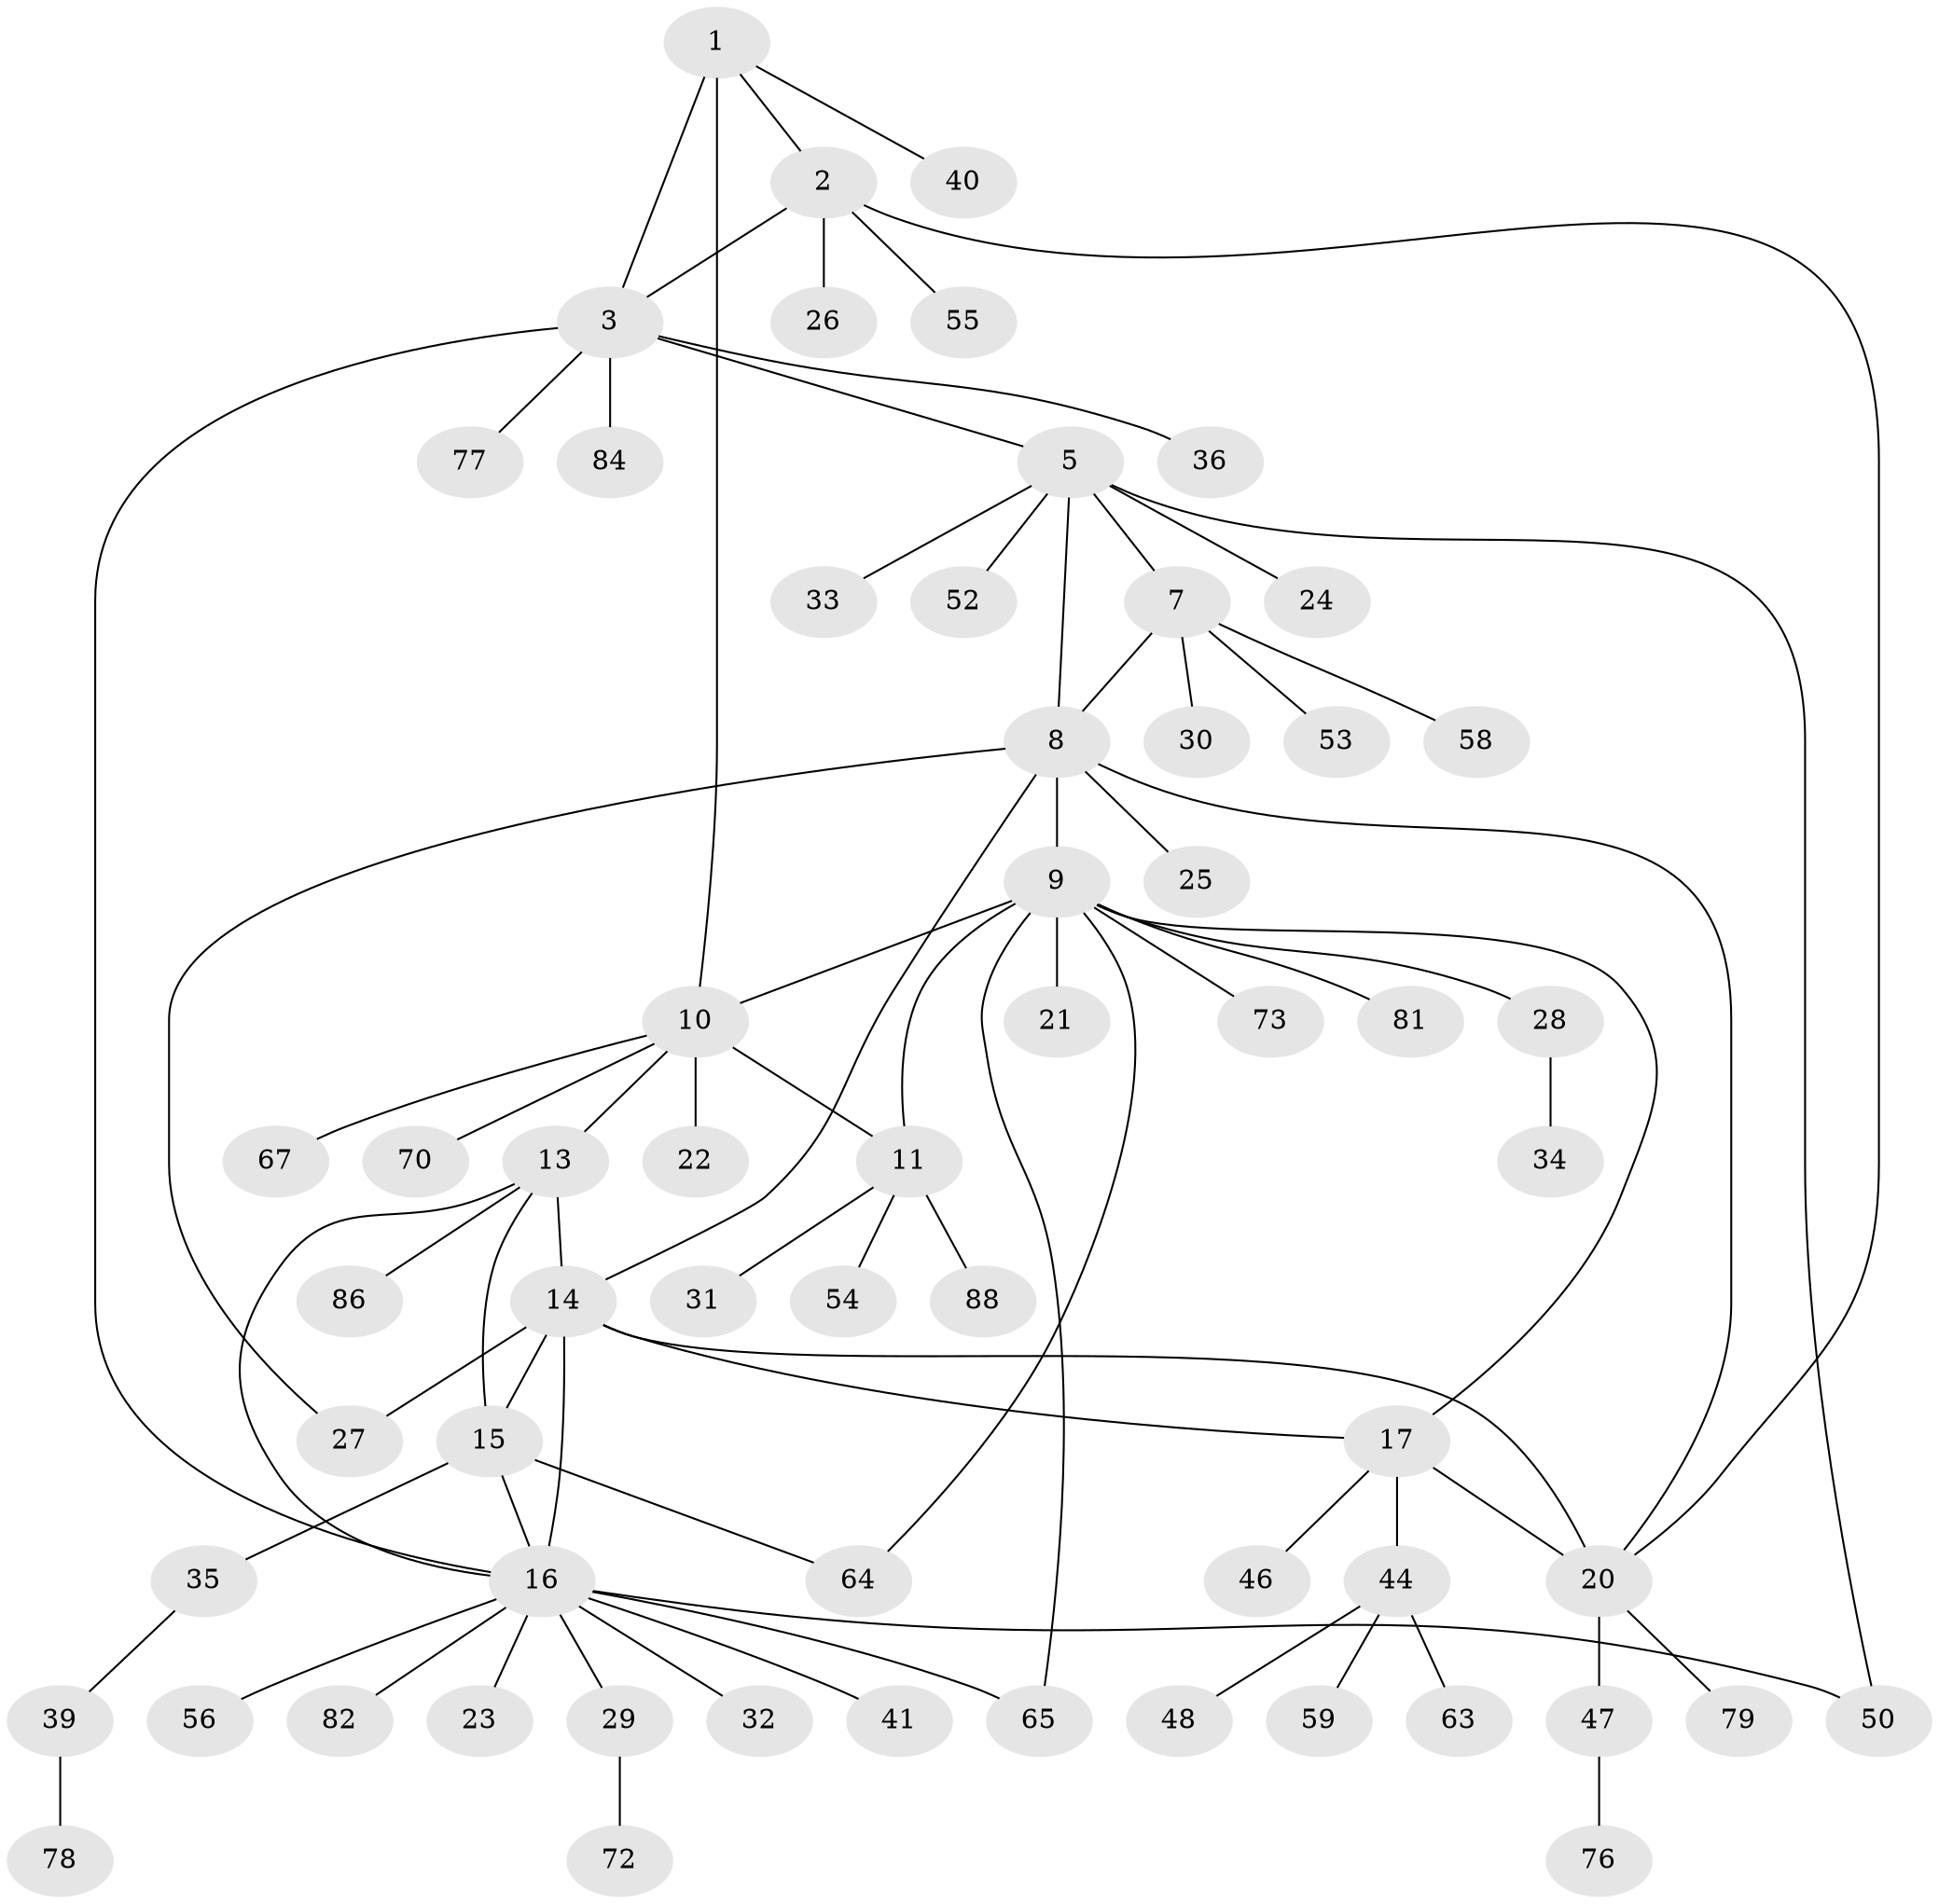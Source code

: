 // Generated by graph-tools (version 1.1) at 2025/52/02/27/25 19:52:18]
// undirected, 62 vertices, 78 edges
graph export_dot {
graph [start="1"]
  node [color=gray90,style=filled];
  1 [super="+66"];
  2 [super="+43"];
  3 [super="+4"];
  5 [super="+6"];
  7;
  8 [super="+85"];
  9 [super="+61"];
  10 [super="+12"];
  11 [super="+57"];
  13;
  14 [super="+19"];
  15 [super="+69"];
  16 [super="+38"];
  17 [super="+18"];
  20 [super="+45"];
  21 [super="+60"];
  22;
  23 [super="+87"];
  24 [super="+74"];
  25;
  26 [super="+42"];
  27;
  28;
  29 [super="+68"];
  30;
  31;
  32;
  33;
  34 [super="+37"];
  35;
  36;
  39;
  40 [super="+71"];
  41;
  44 [super="+51"];
  46 [super="+49"];
  47;
  48;
  50 [super="+62"];
  52;
  53;
  54;
  55;
  56 [super="+75"];
  58;
  59;
  63;
  64 [super="+80"];
  65;
  67;
  70 [super="+83"];
  72;
  73;
  76;
  77;
  78;
  79;
  81;
  82;
  84;
  86;
  88;
  1 -- 2;
  1 -- 3 [weight=2];
  1 -- 10;
  1 -- 40;
  2 -- 3 [weight=2];
  2 -- 20;
  2 -- 26;
  2 -- 55;
  3 -- 5;
  3 -- 16;
  3 -- 36;
  3 -- 84;
  3 -- 77;
  5 -- 7 [weight=2];
  5 -- 8 [weight=2];
  5 -- 24;
  5 -- 33;
  5 -- 52;
  5 -- 50;
  7 -- 8;
  7 -- 30;
  7 -- 53;
  7 -- 58;
  8 -- 9;
  8 -- 14;
  8 -- 20;
  8 -- 25;
  8 -- 27;
  9 -- 10 [weight=2];
  9 -- 11;
  9 -- 17;
  9 -- 21;
  9 -- 28;
  9 -- 64;
  9 -- 65;
  9 -- 73;
  9 -- 81;
  10 -- 11 [weight=2];
  10 -- 13;
  10 -- 22;
  10 -- 67;
  10 -- 70;
  11 -- 31;
  11 -- 54;
  11 -- 88;
  13 -- 14;
  13 -- 15;
  13 -- 16;
  13 -- 86;
  14 -- 15;
  14 -- 16;
  14 -- 27;
  14 -- 17 [weight=2];
  14 -- 20;
  15 -- 16;
  15 -- 35;
  15 -- 64;
  16 -- 23;
  16 -- 29;
  16 -- 32;
  16 -- 41;
  16 -- 65;
  16 -- 82;
  16 -- 56;
  16 -- 50;
  17 -- 20 [weight=2];
  17 -- 46;
  17 -- 44;
  20 -- 47;
  20 -- 79;
  28 -- 34;
  29 -- 72;
  35 -- 39;
  39 -- 78;
  44 -- 48;
  44 -- 59;
  44 -- 63;
  47 -- 76;
}
